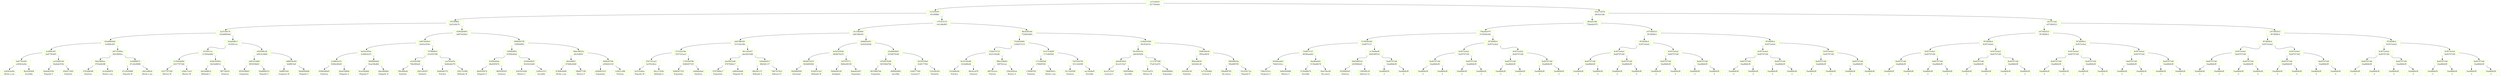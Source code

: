 digraph G{
node[shape="record" color="greenyellow"];
node0xc00022ecf0[label="<f0>|{<f1>ca7ee0fc81 | <f3>d57795f491} | <f2>"];
node0xc00022ec30[label="<f0>|{<f1>ca7ee0fc81 | <f3>9510f0ffef} | <f2>"];
node0xc00022ecf0:f0->node0xc00022ec30:f1
node0xc00022eab0[label="<f0>|{<f1>9510f0ffef | <f3>2a25c0dc7b} | <f2>"];
node0xc00022ec30:f0->node0xc00022eab0:f1
node0xc00022e7b0[label="<f0>|{<f1>2a25c0dc7b | <f3>65ed6600dd} | <f2>"];
node0xc00022eab0:f0->node0xc00022e7b0:f1
node0xc00049ff20[label="<f0>|{<f1>65ed6600dd | <f3>bcdfd0c4f3} | <f2>"];
node0xc00022e7b0:f0->node0xc00049ff20:f1
node0xc00049f320[label="<f0>|{<f1>bcdfd0c4f3 | <f3>4a8778cb95} | <f2>"];
node0xc00049ff20:f0->node0xc00049f320:f1
node0xc0003fb560[label="<f0>|{<f1>4a8778cb95 | <f3>a393b3ee9a} | <f2>"];
node0xc00049f320:f0->node0xc0003fb560:f1
node0xc000184c00[label="<f0>|{<f1>a393b3ee9a | <f3>Hecho a ma} | <f2>"];
node0xc0003fb560:f0->node0xc000184c00:f1
node0xc000184d50[label="<f0>|{<f1>f6cd240408 | <f3>Increíble} | <f2>"];
node0xc0003fb560:f2->node0xc000184d50:f1
node0xc0003fb5f0[label="<f0>|{<f1>aa32498148 | <f3>5ba6ab555b} | <f2>"];
node0xc00049f320:f2->node0xc0003fb5f0:f1
node0xc000184e70[label="<f0>|{<f1>5ba6ab555b | <f3>Pequeño F} | <f2>"];
node0xc0003fb5f0:f0->node0xc000184e70:f1
node0xc0001850e0[label="<f0>|{<f1>95bd1150f1 | <f3>Fantástic} | <f2>"];
node0xc0003fb5f0:f2->node0xc0001850e0:f1
node0xc00049f380[label="<f0>|{<f1>4d71f1800a | <f3>944cf660ea} | <f2>"];
node0xc00049ff20:f2->node0xc00049f380:f1
node0xc0003fb6b0[label="<f0>|{<f1>944cf660ea | <f3>3763a9b3f8} | <f2>"];
node0xc00049f380:f0->node0xc0003fb6b0:f1
node0xc00016e9f0[label="<f0>|{<f1>3763a9b3f8 | <f3>Genérica } | <f2>"];
node0xc0003fb6b0:f0->node0xc00016e9f0:f1
node0xc00016ef00[label="<f0>|{<f1>2e3eab9870 | <f3>Hecho a ma} | <f2>"];
node0xc0003fb6b0:f2->node0xc00016ef00:f1
node0xc0003fb770[label="<f0>|{<f1>4c0df86b75 | <f3>47c2b29988} | <f2>"];
node0xc00049f380:f2->node0xc0003fb770:f1
node0xc00016f3e0[label="<f0>|{<f1>47c2b29988 | <f3>Pequeño M} | <f2>"];
node0xc0003fb770:f0->node0xc00016f3e0:f1
node0xc00016f890[label="<f0>|{<f1>c4b1edf624 | <f3>Hecho a ma} | <f2>"];
node0xc0003fb770:f2->node0xc00016f890:f1
node0xc00049ff80[label="<f0>|{<f1>5eda94fb11 | <f3>10cf261cec} | <f2>"];
node0xc00022e7b0:f2->node0xc00049ff80:f1
node0xc00049f3e0[label="<f0>|{<f1>10cf261cec | <f3>21304abd6d} | <f2>"];
node0xc00049ff80:f0->node0xc00049f3e0:f1
node0xc0003fb830[label="<f0>|{<f1>21304abd6d | <f3>b3277975d4} | <f2>"];
node0xc00049f3e0:f0->node0xc0003fb830:f1
node0xc00016fd10[label="<f0>|{<f1>b3277975d4 | <f3>Rústico M} | <f2>"];
node0xc0003fb830:f0->node0xc00016fd10:f1
node0xc00006b8c0[label="<f0>|{<f1>a3bbc7e2cf | <f3>Rústico M} | <f2>"];
node0xc0003fb830:f2->node0xc00006b8c0:f1
node0xc0003fb8f0[label="<f0>|{<f1>834b30585a | <f3>bfe5dd881d} | <f2>"];
node0xc00049f3e0:f2->node0xc0003fb8f0:f1
node0xc00014e9f0[label="<f0>|{<f1>bfe5dd881d | <f3>Refinado C} | <f2>"];
node0xc0003fb8f0:f0->node0xc00014e9f0:f1
node0xc0000f6390[label="<f0>|{<f1>ff071f4e03 | <f3>Genérica } | <f2>"];
node0xc0003fb8f0:f2->node0xc0000f6390:f1
node0xc00049f440[label="<f0>|{<f1>c95d598c28 | <f3>ed91d14db8} | <f2>"];
node0xc00049ff80:f2->node0xc00049f440:f1
node0xc0003fb9b0[label="<f0>|{<f1>ed91d14db8 | <f3>95f3058b63} | <f2>"];
node0xc00049f440:f0->node0xc0003fb9b0:f1
node0xc0000f6db0[label="<f0>|{<f1>95f3058b63 | <f3>Ergonómic} | <f2>"];
node0xc0003fb9b0:f0->node0xc0000f6db0:f1
node0xc00016e060[label="<f0>|{<f1>50a8898253 | <f3>Pequeño C} | <f2>"];
node0xc0003fb9b0:f2->node0xc00016e060:f1
node0xc0003fba70[label="<f0>|{<f1>dd8f52b262 | <f3>febff910e9} | <f2>"];
node0xc00049f440:f2->node0xc0003fba70:f1
node0xc00020a9f0[label="<f0>|{<f1>febff910e9 | <f3>Gorgeous M} | <f2>"];
node0xc0003fba70:f0->node0xc00020a9f0:f1
node0xc00020b410[label="<f0>|{<f1>5bb49946d6 | <f3>Elegante C} | <f2>"];
node0xc0003fba70:f2->node0xc00020b410:f1
node0xc00022e810[label="<f0>|{<f1>62902b0693 | <f3>bd974d39a5} | <f2>"];
node0xc00022eab0:f2->node0xc00022e810:f1
node0xc00022e030[label="<f0>|{<f1>bd974d39a5 | <f3>ba03ec954e} | <f2>"];
node0xc00022e810:f0->node0xc00022e030:f1
node0xc00049f4a0[label="<f0>|{<f1>ba03ec954e | <f3>2c496cb253} | <f2>"];
node0xc00022e030:f0->node0xc00049f4a0:f1
node0xc0003fbb30[label="<f0>|{<f1>2c496cb253 | <f3>9306e484d5} | <f2>"];
node0xc00049f4a0:f0->node0xc0003fbb30:f1
node0xc000200090[label="<f0>|{<f1>9306e484d5 | <f3>Genérica } | <f2>"];
node0xc0003fbb30:f0->node0xc000200090:f1
node0xc0002015c0[label="<f0>|{<f1>2bab35869e | <f3>Elegante A} | <f2>"];
node0xc0003fbb30:f2->node0xc0002015c0:f1
node0xc0003fbbf0[label="<f0>|{<f1>940f86bbb9 | <f3>9cae59edb0} | <f2>"];
node0xc00049f4a0:f2->node0xc0003fbbf0:f1
node0xc000184060[label="<f0>|{<f1>9cae59edb0 | <f3>Pequeño P} | <f2>"];
node0xc0003fbbf0:f0->node0xc000184060:f1
node0xc0001856e0[label="<f0>|{<f1>9dec86f4b6 | <f3>Elegante H} | <f2>"];
node0xc0003fbbf0:f2->node0xc0001856e0:f1
node0xc00049f500[label="<f0>|{<f1>707ffd66e5 | <f3>a22d5fc588} | <f2>"];
node0xc00022e030:f2->node0xc00049f500:f1
node0xc0003fbcb0[label="<f0>|{<f1>a22d5fc588 | <f3>76bcf69ed2} | <f2>"];
node0xc00049f500:f0->node0xc0003fbcb0:f1
node0xc00016ec90[label="<f0>|{<f1>76bcf69ed2 | <f3>Fantástic} | <f2>"];
node0xc0003fbcb0:f0->node0xc00016ec90:f1
node0xc00006aea0[label="<f0>|{<f1>20d1cd0207 | <f3>Fantástic} | <f2>"];
node0xc0003fbcb0:f2->node0xc00006aea0:f1
node0xc0003fbd70[label="<f0>|{<f1>cea7b5a05e | <f3>9e66ebb370} | <f2>"];
node0xc00049f500:f2->node0xc0003fbd70:f1
node0xc00014f020[label="<f0>|{<f1>9e66ebb370 | <f3>Práctica } | <f2>"];
node0xc0003fbd70:f0->node0xc00014f020:f1
node0xc00020a450[label="<f0>|{<f1>250c72c990 | <f3>Refinado M} | <f2>"];
node0xc0003fbd70:f2->node0xc00020a450:f1
node0xc00022e0f0[label="<f0>|{<f1>09992657f0 | <f3>3299faf803} | <f2>"];
node0xc00022e810:f2->node0xc00022e0f0:f1
node0xc00049f560[label="<f0>|{<f1>3299faf803 | <f3>8180fa40ab} | <f2>"];
node0xc00022e0f0:f0->node0xc00049f560:f1
node0xc0003fbe30[label="<f0>|{<f1>8180fa40ab | <f3>48a93f5674} | <f2>"];
node0xc00049f560:f0->node0xc0003fbe30:f1
node0xc00020b890[label="<f0>|{<f1>48a93f5674 | <f3>Elegante A} | <f2>"];
node0xc0003fbe30:f0->node0xc00020b890:f1
node0xc000200f90[label="<f0>|{<f1>86f2936505 | <f3>Genérica } | <f2>"];
node0xc0003fbe30:f2->node0xc000200f90:f1
node0xc0003fbef0[label="<f0>|{<f1>d10b4a8835 | <f3>63d3432d40} | <f2>"];
node0xc00049f560:f2->node0xc0003fbef0:f1
node0xc00008a060[label="<f0>|{<f1>63d3432d40 | <f3>Rústico C} | <f2>"];
node0xc0003fbef0:f0->node0xc00008a060:f1
node0xc00008b770[label="<f0>|{<f1>2340ce1f12 | <f3>Increíble} | <f2>"];
node0xc0003fbef0:f2->node0xc00008b770:f1
node0xc00049f5c0[label="<f0>|{<f1>0b6e38632a | <f3>ddc0affd41} | <f2>"];
node0xc00022e0f0:f2->node0xc00049f5c0:f1
node0xc0003fbfb0[label="<f0>|{<f1>ddc0affd41 | <f3>87d08e49d9} | <f2>"];
node0xc00049f5c0:f0->node0xc0003fbfb0:f1
node0xc00049eb10[label="<f0>|{<f1>87d08e49d9 | <f3>Hecho a ma} | <f2>"];
node0xc0003fbfb0:f0->node0xc00049eb10:f1
node0xc00006a750[label="<f0>|{<f1>59b6f773f9 | <f3>Rústico P} | <f2>"];
node0xc0003fbfb0:f2->node0xc00006a750:f1
node0xc00049e030[label="<f0>|{<f1>9d0fed076b | <f3>a509d41010} | <f2>"];
node0xc00049f5c0:f2->node0xc00049e030:f1
node0xc00014eba0[label="<f0>|{<f1>a509d41010 | <f3>Ergonómic} | <f2>"];
node0xc00049e030:f0->node0xc00014eba0:f1
node0xc00020a000[label="<f0>|{<f1>1240c1cf98 | <f3>Práctica } | <f2>"];
node0xc00049e030:f2->node0xc00020a000:f1
node0xc00022eb10[label="<f0>|{<f1>c7f1453135 | <f3>c4c1d6e893} | <f2>"];
node0xc00022ec30:f2->node0xc00022eb10:f1
node0xc00022e870[label="<f0>|{<f1>c4c1d6e893 | <f3>eb87d8b381} | <f2>"];
node0xc00022eb10:f0->node0xc00022e870:f1
node0xc00022e1b0[label="<f0>|{<f1>eb87d8b381 | <f3>5151b2e38e} | <f2>"];
node0xc00022e870:f0->node0xc00022e1b0:f1
node0xc00049f620[label="<f0>|{<f1>5151b2e38e | <f3>35471b1ae5} | <f2>"];
node0xc00022e1b0:f0->node0xc00049f620:f1
node0xc00049e090[label="<f0>|{<f1>35471b1ae5 | <f3>3a355cb6ce} | <f2>"];
node0xc00049f620:f0->node0xc00049e090:f1
node0xc00020b2c0[label="<f0>|{<f1>3a355cb6ce | <f3>Pequeño M} | <f2>"];
node0xc00049e090:f0->node0xc00020b2c0:f1
node0xc0000f67b0[label="<f0>|{<f1>f6ccc1182b | <f3>Refinado A} | <f2>"];
node0xc00049e090:f2->node0xc0000f67b0:f1
node0xc00049e0f0[label="<f0>|{<f1>172054d78b | <f3>826b007335} | <f2>"];
node0xc00049f620:f2->node0xc00049e0f0:f1
node0xc00040b380[label="<f0>|{<f1>826b007335 | <f3>Ergonómic} | <f2>"];
node0xc00049e0f0:f0->node0xc00040b380:f1
node0xc0002160c0[label="<f0>|{<f1>e0ddbfa0ad | <f3>Genérica } | <f2>"];
node0xc00049e0f0:f2->node0xc0002160c0:f1
node0xc00049f680[label="<f0>|{<f1>4fe1ed5457 | <f3>aba58252d6} | <f2>"];
node0xc00022e1b0:f2->node0xc00049f680:f1
node0xc00049e150[label="<f0>|{<f1>aba58252d6 | <f3>0787946ec7} | <f2>"];
node0xc00049f680:f0->node0xc00049e150:f1
node0xc00008b3b0[label="<f0>|{<f1>0787946ec7 | <f3>Ergonómic} | <f2>"];
node0xc00049e150:f0->node0xc00008b3b0:f1
node0xc00014f920[label="<f0>|{<f1>a28b4e64b6 | <f3>Elegante M} | <f2>"];
node0xc00049e150:f2->node0xc00014f920:f1
node0xc00049e1b0[label="<f0>|{<f1>b26a84d2c7 | <f3>6fb24fc137} | <f2>"];
node0xc00049f680:f2->node0xc00049e1b0:f1
node0xc00040a750[label="<f0>|{<f1>6fb24fc137 | <f3>Refinado A} | <f2>"];
node0xc00049e1b0:f0->node0xc00040a750:f1
node0xc000216000[label="<f0>|{<f1>7d673e79c5 | <f3>Sabrosa Fr} | <f2>"];
node0xc00049e1b0:f2->node0xc000216000:f1
node0xc00022e270[label="<f0>|{<f1>ddd095a051 | <f3>bc0d32d24b} | <f2>"];
node0xc00022e870:f2->node0xc00022e270:f1
node0xc00049f6e0[label="<f0>|{<f1>bc0d32d24b | <f3>482697b253} | <f2>"];
node0xc00022e270:f0->node0xc00049f6e0:f1
node0xc00049e210[label="<f0>|{<f1>482697b253 | <f3>942b800f26} | <f2>"];
node0xc00049f6e0:f0->node0xc00049e210:f1
node0xc00008b530[label="<f0>|{<f1>942b800f26 | <f3>Artesanal } | <f2>"];
node0xc00049e210:f0->node0xc00008b530:f1
node0xc00014fb00[label="<f0>|{<f1>41bd53c5e3 | <f3>Refinado M} | <f2>"];
node0xc00049e210:f2->node0xc00014fb00:f1
node0xc00049e270[label="<f0>|{<f1>9cf7b7f17c | <f3>5b0be06339} | <f2>"];
node0xc00049f6e0:f2->node0xc00049e270:f1
node0xc00040a990[label="<f0>|{<f1>5b0be06339 | <f3>Inteligent} | <f2>"];
node0xc00049e270:f0->node0xc00040a990:f1
node0xc000184f60[label="<f0>|{<f1>fbabda2007 | <f3>Ergonómic} | <f2>"];
node0xc00049e270:f2->node0xc000184f60:f1
node0xc00049f740[label="<f0>|{<f1>d3a8d0d843 | <f3>b55d8792d9} | <f2>"];
node0xc00022e270:f2->node0xc00049f740:f1
node0xc00049e2d0[label="<f0>|{<f1>b55d8792d9 | <f3>803396d7b6} | <f2>"];
node0xc00049f740:f0->node0xc00049e2d0:f1
node0xc00040a060[label="<f0>|{<f1>803396d7b6 | <f3>Ergonómic} | <f2>"];
node0xc00049e2d0:f0->node0xc00040a060:f1
node0xc00006bc80[label="<f0>|{<f1>d4f99a0862 | <f3>Increíble} | <f2>"];
node0xc00049e2d0:f2->node0xc00006bc80:f1
node0xc00049e330[label="<f0>|{<f1>3b35f35bbd | <f3>3cb9177f44} | <f2>"];
node0xc00049f740:f2->node0xc00049e330:f1
node0xc00049e990[label="<f0>|{<f1>3cb9177f44 | <f3>Licencia P} | <f2>"];
node0xc00049e330:f0->node0xc00049e990:f1
node0xc00020d200[label="<f0>|{<f1>123e58c95c | <f3>Fantástic} | <f2>"];
node0xc00049e330:f2->node0xc00020d200:f1
node0xc00022e8d0[label="<f0>|{<f1>8bc8285c8e | <f3>752b830d61} | <f2>"];
node0xc00022eb10:f2->node0xc00022e8d0:f1
node0xc00022e330[label="<f0>|{<f1>752b830d61 | <f3>122bd72119} | <f2>"];
node0xc00022e8d0:f0->node0xc00022e330:f1
node0xc00049f7a0[label="<f0>|{<f1>122bd72119 | <f3>6e23c50e98} | <f2>"];
node0xc00022e330:f0->node0xc00049f7a0:f1
node0xc00049e390[label="<f0>|{<f1>6e23c50e98 | <f3>141fa89e4b} | <f2>"];
node0xc00049f7a0:f0->node0xc00049e390:f1
node0xc000217f20[label="<f0>|{<f1>141fa89e4b | <f3>Práctica } | <f2>"];
node0xc00049e390:f0->node0xc000217f20:f1
node0xc00008b4d0[label="<f0>|{<f1>96cfa1af78 | <f3>Genérica } | <f2>"];
node0xc00049e390:f2->node0xc00008b4d0:f1
node0xc00049e3f0[label="<f0>|{<f1>96be328d42 | <f3>49f702cece} | <f2>"];
node0xc00049f7a0:f2->node0xc00049e3f0:f1
node0xc000184600[label="<f0>|{<f1>49f702cece | <f3>Práctica } | <f2>"];
node0xc00049e3f0:f0->node0xc000184600:f1
node0xc0000f65d0[label="<f0>|{<f1>238cd292aa | <f3>Rústico A} | <f2>"];
node0xc00049e3f0:f2->node0xc0000f65d0:f1
node0xc00049f800[label="<f0>|{<f1>5e3731db99 | <f3>117e4bf5b6} | <f2>"];
node0xc00022e330:f2->node0xc00049f800:f1
node0xc00049e450[label="<f0>|{<f1>117e4bf5b6 | <f3>c7694f55f2} | <f2>"];
node0xc00049f800:f0->node0xc00049e450:f1
node0xc00020da10[label="<f0>|{<f1>c7694f55f2 | <f3>Fantástic} | <f2>"];
node0xc00049e450:f0->node0xc00020da10:f1
node0xc00020d650[label="<f0>|{<f1>7db8f3b01c | <f3>Hecho a ma} | <f2>"];
node0xc00049e450:f2->node0xc00020d650:f1
node0xc00049e4b0[label="<f0>|{<f1>7447b44762 | <f3>3311d2458f} | <f2>"];
node0xc00049f800:f2->node0xc00049e4b0:f1
node0xc00016e2d0[label="<f0>|{<f1>3311d2458f | <f3>Genérica } | <f2>"];
node0xc00049e4b0:f0->node0xc00016e2d0:f1
node0xc00040ac60[label="<f0>|{<f1>aa130e8af5 | <f3>Increíble} | <f2>"];
node0xc00049e4b0:f2->node0xc00040ac60:f1
node0xc00022e450[label="<f0>|{<f1>e14bb163b0 | <f3>59c454414c} | <f2>"];
node0xc00022e8d0:f2->node0xc00022e450:f1
node0xc00049f860[label="<f0>|{<f1>59c454414c | <f3>ebfc903926} | <f2>"];
node0xc00022e450:f0->node0xc00049f860:f1
node0xc00049e510[label="<f0>|{<f1>ebfc903926 | <f3>9cce5133a7} | <f2>"];
node0xc00049f860:f0->node0xc00049e510:f1
node0xc00040b560[label="<f0>|{<f1>9cce5133a7 | <f3>Licencia C} | <f2>"];
node0xc00049e510:f0->node0xc00040b560:f1
node0xc000184180[label="<f0>|{<f1>929f5d8fab | <f3>Increíble} | <f2>"];
node0xc00049e510:f2->node0xc000184180:f1
node0xc00049e570[label="<f0>|{<f1>c113767588 | <f3>f7a415ed74} | <f2>"];
node0xc00049f860:f2->node0xc00049e570:f1
node0xc000200690[label="<f0>|{<f1>f7a415ed74 | <f3>Rústico M} | <f2>"];
node0xc00049e570:f0->node0xc000200690:f1
node0xc00014f3b0[label="<f0>|{<f1>026b49880e | <f3>Ergonómic} | <f2>"];
node0xc00049e570:f2->node0xc00014f3b0:f1
node0xc00049f8c0[label="<f0>|{<f1>35681b8ce6 | <f3>ff5baa9639} | <f2>"];
node0xc00022e450:f2->node0xc00049f8c0:f1
node0xc00049e5d0[label="<f0>|{<f1>ff5baa9639 | <f3>fef2444c36} | <f2>"];
node0xc00049f8c0:f0->node0xc00049e5d0:f1
node0xc0001893e0[label="<f0>|{<f1>fef2444c36 | <f3>Fantástic} | <f2>"];
node0xc00049e5d0:f0->node0xc0001893e0:f1
node0xc00016fb00[label="<f0>|{<f1>1e7325b96d | <f3>Licencia G} | <f2>"];
node0xc00049e5d0:f2->node0xc00016fb00:f1
node0xc00049e630[label="<f0>|{<f1>9940f663de | <f3>5f4a808785} | <f2>"];
node0xc00049f8c0:f2->node0xc00049e630:f1
node0xc00020c0c0[label="<f0>|{<f1>5f4a808785 | <f3>Sin marca } | <f2>"];
node0xc00049e630:f0->node0xc00020c0c0:f1
node0xc000200600[label="<f0>|{<f1>52c25d172a | <f3>Pequeño P} | <f2>"];
node0xc00049e630:f2->node0xc000200600:f1
node0xc00022ec90[label="<f0>|{<f1>35ae7c4554 | <f3>d9cfa5cc8b} | <f2>"];
node0xc00022ecf0:f2->node0xc00022ec90:f1
node0xc00022eb70[label="<f0>|{<f1>d9cfa5cc8b | <f3>73ba4dc979} | <f2>"];
node0xc00022ec90:f0->node0xc00022eb70:f1
node0xc00022e930[label="<f0>|{<f1>73ba4dc979 | <f3>515950b34d} | <f2>"];
node0xc00022eb70:f0->node0xc00022e930:f1
node0xc00022e4b0[label="<f0>|{<f1>515950b34d | <f3>33a8f72121} | <f2>"];
node0xc00022e930:f0->node0xc00022e4b0:f1
node0xc00049f920[label="<f0>|{<f1>33a8f72121 | <f3>4930baad43} | <f2>"];
node0xc00022e4b0:f0->node0xc00049f920:f1
node0xc00049e690[label="<f0>|{<f1>4930baad43 | <f3>744b3222cc} | <f2>"];
node0xc00049f920:f0->node0xc00049e690:f1
node0xc0001857a0[label="<f0>|{<f1>744b3222cc | <f3>Gorgeous C} | <f2>"];
node0xc00049e690:f0->node0xc0001857a0:f1
node0xc00020ad50[label="<f0>|{<f1>b09e004086 | <f3>Rústico C} | <f2>"];
node0xc00049e690:f2->node0xc00020ad50:f1
node0xc00049e6f0[label="<f0>|{<f1>8ae88afa92 | <f3>5130ad6b78} | <f2>"];
node0xc00049f920:f2->node0xc00049e6f0:f1
node0xc0001882d0[label="<f0>|{<f1>5130ad6b78 | <f3>Increíble} | <f2>"];
node0xc00049e6f0:f0->node0xc0001882d0:f1
node0xc00006bb90[label="<f0>|{<f1>34ae78ec49 | <f3>Sin marca } | <f2>"];
node0xc00049e6f0:f2->node0xc00006bb90:f1
node0xc00049f980[label="<f0>|{<f1>ec78a6bef6 | <f3>bb65d6f22d} | <f2>"];
node0xc00022e4b0:f2->node0xc00049f980:f1
node0xc00049e750[label="<f0>|{<f1>bb65d6f22d | <f3>d2590b0ef1} | <f2>"];
node0xc00049f980:f0->node0xc00049e750:f1
node0xc0002009c0[label="<f0>|{<f1>d2590b0ef1 | <f3>Genérica } | <f2>"];
node0xc00049e750:f0->node0xc0002009c0:f1
node0xc0003f1140[label="<f0>|{<f1>136d3f6c29 | <f3>Sabrosa Ca} | <f2>"];
node0xc00049e750:f2->node0xc0003f1140:f1
node0xc00049e7b0[label="<f0>|{<f1>8a40707cb6 | <f3>1bad6b8cf9} | <f2>"];
node0xc00049f980:f2->node0xc00049e7b0:f1
node0xc0003f1ef0[label="<f0>|{<f1>1bad6b8cf9 | <f3>-1} | <f2>"];
node0xc00049e7b0:f0->node0xc0003f1ef0:f1
node0xc0003f1f50[label="<f0>|{<f1>1bad6b8cf9 | <f3>-1} | <f2>"];
node0xc00049e7b0:f2->node0xc0003f1f50:f1
node0xc00022e510[label="<f0>|{<f1>f07df2f8c4 | <f3>6c957ee4a2} | <f2>"];
node0xc00022e930:f2->node0xc00022e510:f1
node0xc00049f9e0[label="<f0>|{<f1>6c957ee4a2 | <f3>8a40707cb6} | <f2>"];
node0xc00022e510:f0->node0xc00049f9e0:f1
node0xc00049e810[label="<f0>|{<f1>8a40707cb6 | <f3>1bad6b8cf9} | <f2>"];
node0xc00049f9e0:f0->node0xc00049e810:f1
node0xc0003f1fb0[label="<f0>|{<f1>1bad6b8cf9 | <f3>-1} | <f2>"];
node0xc00049e810:f0->node0xc0003f1fb0:f1
node0xc0003fa030[label="<f0>|{<f1>1bad6b8cf9 | <f3>-1} | <f2>"];
node0xc00049e810:f2->node0xc0003fa030:f1
node0xc00049e870[label="<f0>|{<f1>8a40707cb6 | <f3>1bad6b8cf9} | <f2>"];
node0xc00049f9e0:f2->node0xc00049e870:f1
node0xc0003fa090[label="<f0>|{<f1>1bad6b8cf9 | <f3>-1} | <f2>"];
node0xc00049e870:f0->node0xc0003fa090:f1
node0xc0003fa0f0[label="<f0>|{<f1>1bad6b8cf9 | <f3>-1} | <f2>"];
node0xc00049e870:f2->node0xc0003fa0f0:f1
node0xc00049fa40[label="<f0>|{<f1>6c957ee4a2 | <f3>8a40707cb6} | <f2>"];
node0xc00022e510:f2->node0xc00049fa40:f1
node0xc00049e8d0[label="<f0>|{<f1>8a40707cb6 | <f3>1bad6b8cf9} | <f2>"];
node0xc00049fa40:f0->node0xc00049e8d0:f1
node0xc0003fa150[label="<f0>|{<f1>1bad6b8cf9 | <f3>-1} | <f2>"];
node0xc00049e8d0:f0->node0xc0003fa150:f1
node0xc0003fa1b0[label="<f0>|{<f1>1bad6b8cf9 | <f3>-1} | <f2>"];
node0xc00049e8d0:f2->node0xc0003fa1b0:f1
node0xc00049e930[label="<f0>|{<f1>8a40707cb6 | <f3>1bad6b8cf9} | <f2>"];
node0xc00049fa40:f2->node0xc00049e930:f1
node0xc0003fa210[label="<f0>|{<f1>1bad6b8cf9 | <f3>-1} | <f2>"];
node0xc00049e930:f0->node0xc0003fa210:f1
node0xc0003fa270[label="<f0>|{<f1>1bad6b8cf9 | <f3>-1} | <f2>"];
node0xc00049e930:f2->node0xc0003fa270:f1
node0xc00022e990[label="<f0>|{<f1>e4754b4521 | <f3>f07df2f8c4} | <f2>"];
node0xc00022eb70:f2->node0xc00022e990:f1
node0xc00022e570[label="<f0>|{<f1>f07df2f8c4 | <f3>6c957ee4a2} | <f2>"];
node0xc00022e990:f0->node0xc00022e570:f1
node0xc00049faa0[label="<f0>|{<f1>6c957ee4a2 | <f3>8a40707cb6} | <f2>"];
node0xc00022e570:f0->node0xc00049faa0:f1
node0xc00049e9c0[label="<f0>|{<f1>8a40707cb6 | <f3>1bad6b8cf9} | <f2>"];
node0xc00049faa0:f0->node0xc00049e9c0:f1
node0xc0003fa2d0[label="<f0>|{<f1>1bad6b8cf9 | <f3>-1} | <f2>"];
node0xc00049e9c0:f0->node0xc0003fa2d0:f1
node0xc0003fa330[label="<f0>|{<f1>1bad6b8cf9 | <f3>-1} | <f2>"];
node0xc00049e9c0:f2->node0xc0003fa330:f1
node0xc00049ea20[label="<f0>|{<f1>8a40707cb6 | <f3>1bad6b8cf9} | <f2>"];
node0xc00049faa0:f2->node0xc00049ea20:f1
node0xc0003fa390[label="<f0>|{<f1>1bad6b8cf9 | <f3>-1} | <f2>"];
node0xc00049ea20:f0->node0xc0003fa390:f1
node0xc0003fa3f0[label="<f0>|{<f1>1bad6b8cf9 | <f3>-1} | <f2>"];
node0xc00049ea20:f2->node0xc0003fa3f0:f1
node0xc00049fb00[label="<f0>|{<f1>6c957ee4a2 | <f3>8a40707cb6} | <f2>"];
node0xc00022e570:f2->node0xc00049fb00:f1
node0xc00049ea80[label="<f0>|{<f1>8a40707cb6 | <f3>1bad6b8cf9} | <f2>"];
node0xc00049fb00:f0->node0xc00049ea80:f1
node0xc0003fa450[label="<f0>|{<f1>1bad6b8cf9 | <f3>-1} | <f2>"];
node0xc00049ea80:f0->node0xc0003fa450:f1
node0xc0003fa4b0[label="<f0>|{<f1>1bad6b8cf9 | <f3>-1} | <f2>"];
node0xc00049ea80:f2->node0xc0003fa4b0:f1
node0xc00049eae0[label="<f0>|{<f1>8a40707cb6 | <f3>1bad6b8cf9} | <f2>"];
node0xc00049fb00:f2->node0xc00049eae0:f1
node0xc0003fa510[label="<f0>|{<f1>1bad6b8cf9 | <f3>-1} | <f2>"];
node0xc00049eae0:f0->node0xc0003fa510:f1
node0xc0003fa570[label="<f0>|{<f1>1bad6b8cf9 | <f3>-1} | <f2>"];
node0xc00049eae0:f2->node0xc0003fa570:f1
node0xc00022e5d0[label="<f0>|{<f1>f07df2f8c4 | <f3>6c957ee4a2} | <f2>"];
node0xc00022e990:f2->node0xc00022e5d0:f1
node0xc00049fb60[label="<f0>|{<f1>6c957ee4a2 | <f3>8a40707cb6} | <f2>"];
node0xc00022e5d0:f0->node0xc00049fb60:f1
node0xc00049eb70[label="<f0>|{<f1>8a40707cb6 | <f3>1bad6b8cf9} | <f2>"];
node0xc00049fb60:f0->node0xc00049eb70:f1
node0xc0003fa5d0[label="<f0>|{<f1>1bad6b8cf9 | <f3>-1} | <f2>"];
node0xc00049eb70:f0->node0xc0003fa5d0:f1
node0xc0003fa630[label="<f0>|{<f1>1bad6b8cf9 | <f3>-1} | <f2>"];
node0xc00049eb70:f2->node0xc0003fa630:f1
node0xc00049ebd0[label="<f0>|{<f1>8a40707cb6 | <f3>1bad6b8cf9} | <f2>"];
node0xc00049fb60:f2->node0xc00049ebd0:f1
node0xc0003fa690[label="<f0>|{<f1>1bad6b8cf9 | <f3>-1} | <f2>"];
node0xc00049ebd0:f0->node0xc0003fa690:f1
node0xc0003fa6f0[label="<f0>|{<f1>1bad6b8cf9 | <f3>-1} | <f2>"];
node0xc00049ebd0:f2->node0xc0003fa6f0:f1
node0xc00049fbc0[label="<f0>|{<f1>6c957ee4a2 | <f3>8a40707cb6} | <f2>"];
node0xc00022e5d0:f2->node0xc00049fbc0:f1
node0xc00049ec30[label="<f0>|{<f1>8a40707cb6 | <f3>1bad6b8cf9} | <f2>"];
node0xc00049fbc0:f0->node0xc00049ec30:f1
node0xc0003fa750[label="<f0>|{<f1>1bad6b8cf9 | <f3>-1} | <f2>"];
node0xc00049ec30:f0->node0xc0003fa750:f1
node0xc0003fa7b0[label="<f0>|{<f1>1bad6b8cf9 | <f3>-1} | <f2>"];
node0xc00049ec30:f2->node0xc0003fa7b0:f1
node0xc00049ec90[label="<f0>|{<f1>8a40707cb6 | <f3>1bad6b8cf9} | <f2>"];
node0xc00049fbc0:f2->node0xc00049ec90:f1
node0xc0003fa810[label="<f0>|{<f1>1bad6b8cf9 | <f3>-1} | <f2>"];
node0xc00049ec90:f0->node0xc0003fa810:f1
node0xc0003fa8d0[label="<f0>|{<f1>1bad6b8cf9 | <f3>-1} | <f2>"];
node0xc00049ec90:f2->node0xc0003fa8d0:f1
node0xc00022ebd0[label="<f0>|{<f1>efe7ec1eab | <f3>e4754b4521} | <f2>"];
node0xc00022ec90:f2->node0xc00022ebd0:f1
node0xc00022e9f0[label="<f0>|{<f1>e4754b4521 | <f3>f07df2f8c4} | <f2>"];
node0xc00022ebd0:f0->node0xc00022e9f0:f1
node0xc00022e630[label="<f0>|{<f1>f07df2f8c4 | <f3>6c957ee4a2} | <f2>"];
node0xc00022e9f0:f0->node0xc00022e630:f1
node0xc00049fc20[label="<f0>|{<f1>6c957ee4a2 | <f3>8a40707cb6} | <f2>"];
node0xc00022e630:f0->node0xc00049fc20:f1
node0xc00049ecf0[label="<f0>|{<f1>8a40707cb6 | <f3>1bad6b8cf9} | <f2>"];
node0xc00049fc20:f0->node0xc00049ecf0:f1
node0xc0003fa930[label="<f0>|{<f1>1bad6b8cf9 | <f3>-1} | <f2>"];
node0xc00049ecf0:f0->node0xc0003fa930:f1
node0xc0003fa990[label="<f0>|{<f1>1bad6b8cf9 | <f3>-1} | <f2>"];
node0xc00049ecf0:f2->node0xc0003fa990:f1
node0xc00049ed50[label="<f0>|{<f1>8a40707cb6 | <f3>1bad6b8cf9} | <f2>"];
node0xc00049fc20:f2->node0xc00049ed50:f1
node0xc0003fa9f0[label="<f0>|{<f1>1bad6b8cf9 | <f3>-1} | <f2>"];
node0xc00049ed50:f0->node0xc0003fa9f0:f1
node0xc0003faa50[label="<f0>|{<f1>1bad6b8cf9 | <f3>-1} | <f2>"];
node0xc00049ed50:f2->node0xc0003faa50:f1
node0xc00049fc80[label="<f0>|{<f1>6c957ee4a2 | <f3>8a40707cb6} | <f2>"];
node0xc00022e630:f2->node0xc00049fc80:f1
node0xc00049edb0[label="<f0>|{<f1>8a40707cb6 | <f3>1bad6b8cf9} | <f2>"];
node0xc00049fc80:f0->node0xc00049edb0:f1
node0xc0003faab0[label="<f0>|{<f1>1bad6b8cf9 | <f3>-1} | <f2>"];
node0xc00049edb0:f0->node0xc0003faab0:f1
node0xc0003fab10[label="<f0>|{<f1>1bad6b8cf9 | <f3>-1} | <f2>"];
node0xc00049edb0:f2->node0xc0003fab10:f1
node0xc00049ee10[label="<f0>|{<f1>8a40707cb6 | <f3>1bad6b8cf9} | <f2>"];
node0xc00049fc80:f2->node0xc00049ee10:f1
node0xc0003fab70[label="<f0>|{<f1>1bad6b8cf9 | <f3>-1} | <f2>"];
node0xc00049ee10:f0->node0xc0003fab70:f1
node0xc0003fabd0[label="<f0>|{<f1>1bad6b8cf9 | <f3>-1} | <f2>"];
node0xc00049ee10:f2->node0xc0003fabd0:f1
node0xc00022e690[label="<f0>|{<f1>f07df2f8c4 | <f3>6c957ee4a2} | <f2>"];
node0xc00022e9f0:f2->node0xc00022e690:f1
node0xc00049fce0[label="<f0>|{<f1>6c957ee4a2 | <f3>8a40707cb6} | <f2>"];
node0xc00022e690:f0->node0xc00049fce0:f1
node0xc00049ee70[label="<f0>|{<f1>8a40707cb6 | <f3>1bad6b8cf9} | <f2>"];
node0xc00049fce0:f0->node0xc00049ee70:f1
node0xc0003fac30[label="<f0>|{<f1>1bad6b8cf9 | <f3>-1} | <f2>"];
node0xc00049ee70:f0->node0xc0003fac30:f1
node0xc0003fac90[label="<f0>|{<f1>1bad6b8cf9 | <f3>-1} | <f2>"];
node0xc00049ee70:f2->node0xc0003fac90:f1
node0xc00049eed0[label="<f0>|{<f1>8a40707cb6 | <f3>1bad6b8cf9} | <f2>"];
node0xc00049fce0:f2->node0xc00049eed0:f1
node0xc0003facf0[label="<f0>|{<f1>1bad6b8cf9 | <f3>-1} | <f2>"];
node0xc00049eed0:f0->node0xc0003facf0:f1
node0xc0003fad50[label="<f0>|{<f1>1bad6b8cf9 | <f3>-1} | <f2>"];
node0xc00049eed0:f2->node0xc0003fad50:f1
node0xc00049fd40[label="<f0>|{<f1>6c957ee4a2 | <f3>8a40707cb6} | <f2>"];
node0xc00022e690:f2->node0xc00049fd40:f1
node0xc00049ef30[label="<f0>|{<f1>8a40707cb6 | <f3>1bad6b8cf9} | <f2>"];
node0xc00049fd40:f0->node0xc00049ef30:f1
node0xc0003fadb0[label="<f0>|{<f1>1bad6b8cf9 | <f3>-1} | <f2>"];
node0xc00049ef30:f0->node0xc0003fadb0:f1
node0xc0003fae10[label="<f0>|{<f1>1bad6b8cf9 | <f3>-1} | <f2>"];
node0xc00049ef30:f2->node0xc0003fae10:f1
node0xc00049ef90[label="<f0>|{<f1>8a40707cb6 | <f3>1bad6b8cf9} | <f2>"];
node0xc00049fd40:f2->node0xc00049ef90:f1
node0xc0003fae70[label="<f0>|{<f1>1bad6b8cf9 | <f3>-1} | <f2>"];
node0xc00049ef90:f0->node0xc0003fae70:f1
node0xc0003faed0[label="<f0>|{<f1>1bad6b8cf9 | <f3>-1} | <f2>"];
node0xc00049ef90:f2->node0xc0003faed0:f1
node0xc00022ea50[label="<f0>|{<f1>e4754b4521 | <f3>f07df2f8c4} | <f2>"];
node0xc00022ebd0:f2->node0xc00022ea50:f1
node0xc00022e6f0[label="<f0>|{<f1>f07df2f8c4 | <f3>6c957ee4a2} | <f2>"];
node0xc00022ea50:f0->node0xc00022e6f0:f1
node0xc00049fda0[label="<f0>|{<f1>6c957ee4a2 | <f3>8a40707cb6} | <f2>"];
node0xc00022e6f0:f0->node0xc00049fda0:f1
node0xc00049eff0[label="<f0>|{<f1>8a40707cb6 | <f3>1bad6b8cf9} | <f2>"];
node0xc00049fda0:f0->node0xc00049eff0:f1
node0xc0003faf30[label="<f0>|{<f1>1bad6b8cf9 | <f3>-1} | <f2>"];
node0xc00049eff0:f0->node0xc0003faf30:f1
node0xc0003faf90[label="<f0>|{<f1>1bad6b8cf9 | <f3>-1} | <f2>"];
node0xc00049eff0:f2->node0xc0003faf90:f1
node0xc00049f050[label="<f0>|{<f1>8a40707cb6 | <f3>1bad6b8cf9} | <f2>"];
node0xc00049fda0:f2->node0xc00049f050:f1
node0xc0003faff0[label="<f0>|{<f1>1bad6b8cf9 | <f3>-1} | <f2>"];
node0xc00049f050:f0->node0xc0003faff0:f1
node0xc0003fb080[label="<f0>|{<f1>1bad6b8cf9 | <f3>-1} | <f2>"];
node0xc00049f050:f2->node0xc0003fb080:f1
node0xc00049fe00[label="<f0>|{<f1>6c957ee4a2 | <f3>8a40707cb6} | <f2>"];
node0xc00022e6f0:f2->node0xc00049fe00:f1
node0xc00049f0b0[label="<f0>|{<f1>8a40707cb6 | <f3>1bad6b8cf9} | <f2>"];
node0xc00049fe00:f0->node0xc00049f0b0:f1
node0xc0003fb0e0[label="<f0>|{<f1>1bad6b8cf9 | <f3>-1} | <f2>"];
node0xc00049f0b0:f0->node0xc0003fb0e0:f1
node0xc0003fb140[label="<f0>|{<f1>1bad6b8cf9 | <f3>-1} | <f2>"];
node0xc00049f0b0:f2->node0xc0003fb140:f1
node0xc00049f110[label="<f0>|{<f1>8a40707cb6 | <f3>1bad6b8cf9} | <f2>"];
node0xc00049fe00:f2->node0xc00049f110:f1
node0xc0003fb1a0[label="<f0>|{<f1>1bad6b8cf9 | <f3>-1} | <f2>"];
node0xc00049f110:f0->node0xc0003fb1a0:f1
node0xc0003fb200[label="<f0>|{<f1>1bad6b8cf9 | <f3>-1} | <f2>"];
node0xc00049f110:f2->node0xc0003fb200:f1
node0xc00022e750[label="<f0>|{<f1>f07df2f8c4 | <f3>6c957ee4a2} | <f2>"];
node0xc00022ea50:f2->node0xc00022e750:f1
node0xc00049fe60[label="<f0>|{<f1>6c957ee4a2 | <f3>8a40707cb6} | <f2>"];
node0xc00022e750:f0->node0xc00049fe60:f1
node0xc00049f170[label="<f0>|{<f1>8a40707cb6 | <f3>1bad6b8cf9} | <f2>"];
node0xc00049fe60:f0->node0xc00049f170:f1
node0xc0003fb260[label="<f0>|{<f1>1bad6b8cf9 | <f3>-1} | <f2>"];
node0xc00049f170:f0->node0xc0003fb260:f1
node0xc0003fb2c0[label="<f0>|{<f1>1bad6b8cf9 | <f3>-1} | <f2>"];
node0xc00049f170:f2->node0xc0003fb2c0:f1
node0xc00049f1d0[label="<f0>|{<f1>8a40707cb6 | <f3>1bad6b8cf9} | <f2>"];
node0xc00049fe60:f2->node0xc00049f1d0:f1
node0xc0003fb320[label="<f0>|{<f1>1bad6b8cf9 | <f3>-1} | <f2>"];
node0xc00049f1d0:f0->node0xc0003fb320:f1
node0xc0003fb380[label="<f0>|{<f1>1bad6b8cf9 | <f3>-1} | <f2>"];
node0xc00049f1d0:f2->node0xc0003fb380:f1
node0xc00049fec0[label="<f0>|{<f1>6c957ee4a2 | <f3>8a40707cb6} | <f2>"];
node0xc00022e750:f2->node0xc00049fec0:f1
node0xc00049f230[label="<f0>|{<f1>8a40707cb6 | <f3>1bad6b8cf9} | <f2>"];
node0xc00049fec0:f0->node0xc00049f230:f1
node0xc0003fb3e0[label="<f0>|{<f1>1bad6b8cf9 | <f3>-1} | <f2>"];
node0xc00049f230:f0->node0xc0003fb3e0:f1
node0xc0003fb440[label="<f0>|{<f1>1bad6b8cf9 | <f3>-1} | <f2>"];
node0xc00049f230:f2->node0xc0003fb440:f1
node0xc00049f290[label="<f0>|{<f1>8a40707cb6 | <f3>1bad6b8cf9} | <f2>"];
node0xc00049fec0:f2->node0xc00049f290:f1
node0xc0003fb4a0[label="<f0>|{<f1>1bad6b8cf9 | <f3>-1} | <f2>"];
node0xc00049f290:f0->node0xc0003fb4a0:f1
node0xc0003fb500[label="<f0>|{<f1>1bad6b8cf9 | <f3>-1} | <f2>"];
node0xc00049f290:f2->node0xc0003fb500:f1
}
